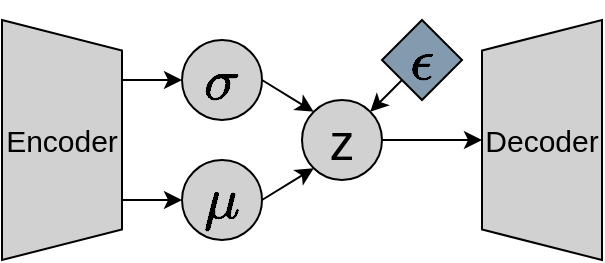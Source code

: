 <mxfile version="13.0.8" type="device"><diagram id="9rQEiwa3oRGdA8DniPlE" name="Page-1"><mxGraphModel dx="569" dy="333" grid="1" gridSize="10" guides="1" tooltips="1" connect="1" arrows="1" fold="1" page="1" pageScale="1" pageWidth="827" pageHeight="1169" math="1" shadow="0"><root><mxCell id="0"/><mxCell id="1" parent="0"/><mxCell id="Ytr0mpPbrIfUYOGtvmja-20" style="edgeStyle=none;rounded=0;orthogonalLoop=1;jettySize=auto;html=1;exitX=1;exitY=0.5;exitDx=0;exitDy=0;entryX=0;entryY=1;entryDx=0;entryDy=0;fontSize=15;" parent="1" source="Ytr0mpPbrIfUYOGtvmja-1" target="Ytr0mpPbrIfUYOGtvmja-5" edge="1"><mxGeometry relative="1" as="geometry"/></mxCell><mxCell id="Ytr0mpPbrIfUYOGtvmja-1" value="\(\mu\)" style="ellipse;whiteSpace=wrap;html=1;aspect=fixed;fontSize=25;strokeWidth=1;fillColor=#D1D1D1;" parent="1" vertex="1"><mxGeometry x="180" y="150" width="40" height="40" as="geometry"/></mxCell><mxCell id="x3wZ0oS2ZDW5DfxzZHOh-1" style="rounded=0;orthogonalLoop=1;jettySize=auto;html=1;exitX=0;exitY=1;exitDx=0;exitDy=0;entryX=1;entryY=0;entryDx=0;entryDy=0;" edge="1" parent="1" source="Ytr0mpPbrIfUYOGtvmja-2" target="Ytr0mpPbrIfUYOGtvmja-5"><mxGeometry relative="1" as="geometry"/></mxCell><mxCell id="Ytr0mpPbrIfUYOGtvmja-2" value="\(\epsilon\)" style="rhombus;whiteSpace=wrap;html=1;fontSize=25;fillColor=#849AAE;" parent="1" vertex="1"><mxGeometry x="280" y="80" width="40" height="40" as="geometry"/></mxCell><mxCell id="Ytr0mpPbrIfUYOGtvmja-21" style="edgeStyle=none;rounded=0;orthogonalLoop=1;jettySize=auto;html=1;exitX=1;exitY=0.5;exitDx=0;exitDy=0;entryX=0;entryY=0;entryDx=0;entryDy=0;fontSize=15;" parent="1" source="Ytr0mpPbrIfUYOGtvmja-3" target="Ytr0mpPbrIfUYOGtvmja-5" edge="1"><mxGeometry relative="1" as="geometry"/></mxCell><mxCell id="Ytr0mpPbrIfUYOGtvmja-3" value="\(\sigma\)" style="ellipse;whiteSpace=wrap;html=1;aspect=fixed;fontSize=25;strokeWidth=1;fillColor=#D1D1D1;" parent="1" vertex="1"><mxGeometry x="180" y="90" width="40" height="40" as="geometry"/></mxCell><mxCell id="Ytr0mpPbrIfUYOGtvmja-17" style="edgeStyle=none;rounded=0;orthogonalLoop=1;jettySize=auto;html=1;exitX=1;exitY=0.5;exitDx=0;exitDy=0;entryX=0.5;entryY=0;entryDx=0;entryDy=0;fontSize=15;" parent="1" source="Ytr0mpPbrIfUYOGtvmja-5" target="Ytr0mpPbrIfUYOGtvmja-16" edge="1"><mxGeometry relative="1" as="geometry"/></mxCell><mxCell id="Ytr0mpPbrIfUYOGtvmja-5" value="z" style="ellipse;whiteSpace=wrap;html=1;aspect=fixed;fontSize=25;strokeWidth=1;fillColor=#D1D1D1;verticalAlign=middle;horizontal=1;align=center;" parent="1" vertex="1"><mxGeometry x="240" y="120" width="40" height="40" as="geometry"/></mxCell><mxCell id="Ytr0mpPbrIfUYOGtvmja-14" style="edgeStyle=none;rounded=0;orthogonalLoop=1;jettySize=auto;html=1;exitX=0.25;exitY=0;exitDx=0;exitDy=0;entryX=0;entryY=0.5;entryDx=0;entryDy=0;fontSize=15;" parent="1" source="Ytr0mpPbrIfUYOGtvmja-10" target="Ytr0mpPbrIfUYOGtvmja-3" edge="1"><mxGeometry relative="1" as="geometry"/></mxCell><mxCell id="Ytr0mpPbrIfUYOGtvmja-15" style="edgeStyle=none;rounded=0;orthogonalLoop=1;jettySize=auto;html=1;exitX=0.75;exitY=0;exitDx=0;exitDy=0;entryX=0;entryY=0.5;entryDx=0;entryDy=0;fontSize=15;" parent="1" source="Ytr0mpPbrIfUYOGtvmja-10" target="Ytr0mpPbrIfUYOGtvmja-1" edge="1"><mxGeometry relative="1" as="geometry"/></mxCell><mxCell id="Ytr0mpPbrIfUYOGtvmja-10" value="Encoder" style="shape=trapezoid;perimeter=trapezoidPerimeter;whiteSpace=wrap;html=1;strokeWidth=1;fillColor=#D1D1D1;fontSize=15;align=center;direction=south;size=0.127;" parent="1" vertex="1"><mxGeometry x="90" y="80" width="60" height="120" as="geometry"/></mxCell><mxCell id="Ytr0mpPbrIfUYOGtvmja-16" value="Decoder" style="shape=trapezoid;perimeter=trapezoidPerimeter;whiteSpace=wrap;html=1;strokeWidth=1;fillColor=#D1D1D1;fontSize=15;align=center;direction=north;size=0.127;" parent="1" vertex="1"><mxGeometry x="330" y="80" width="60" height="120" as="geometry"/></mxCell></root></mxGraphModel></diagram></mxfile>